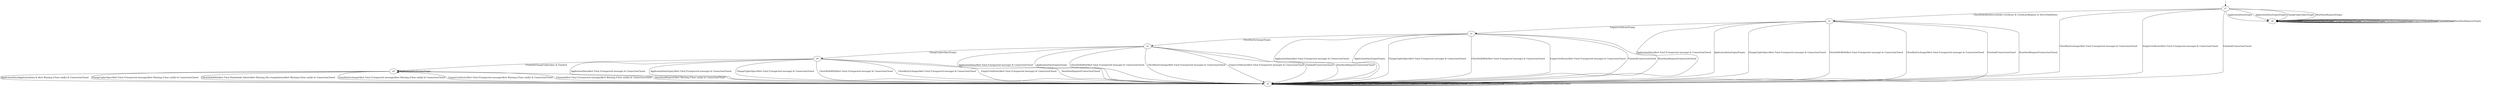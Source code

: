 digraph {
s7 [label="s7"]
s0 [label="s0"]
s1 [label="s1"]
s2 [label="s2"]
s3 [label="s3"]
s4 [label="s4"]
s5 [label="s5"]
s6 [label="s6"]
s7 -> s6 [label="ApplicationData/Empty"];
s7 -> s6 [label="ApplicationDataEmpty/Empty"];
s7 -> s6 [label="ChangeCipherSpec/Empty"];
s7 -> s1 [label="ClientHelloRSA/ServerHello Certificate & CertificateRequest & ServerHelloDone"];
s7 -> s5 [label="ClientKeyExchange/Alert Fatal (Unexpected message) & ConnectionClosed"];
s7 -> s5 [label="EmptyCertificate/Alert Fatal (Unexpected message) & ConnectionClosed"];
s7 -> s5 [label="Finished/ConnectionClosed"];
s7 -> s6 [label="HeartbeatRequest/Empty"];
s0 -> s5 [label="ApplicationData/Alert Fatal (Unexpected message) & ConnectionClosed"];
s0 -> s5 [label="ApplicationDataEmpty/Alert Fatal (Unexpected message) & ConnectionClosed"];
s0 -> s5 [label="ChangeCipherSpec/Alert Fatal (Unexpected message) & ConnectionClosed"];
s0 -> s5 [label="ClientHelloRSA/Alert Fatal (Unexpected message) & ConnectionClosed"];
s0 -> s5 [label="ClientKeyExchange/Alert Fatal (Unexpected message) & ConnectionClosed"];
s0 -> s5 [label="EmptyCertificate/Alert Fatal (Unexpected message) & ConnectionClosed"];
s0 -> s4 [label="Finished/ChangeCipherSpec & Finished"];
s0 -> s5 [label="HeartbeatRequest/ConnectionClosed"];
s1 -> s5 [label="ApplicationData/Alert Fatal (Unexpected message) & ConnectionClosed"];
s1 -> s5 [label="ApplicationDataEmpty/Empty"];
s1 -> s5 [label="ChangeCipherSpec/Alert Fatal (Unexpected message) & ConnectionClosed"];
s1 -> s5 [label="ClientHelloRSA/Alert Fatal (Unexpected message) & ConnectionClosed"];
s1 -> s5 [label="ClientKeyExchange/Alert Fatal (Unexpected message) & ConnectionClosed"];
s1 -> s2 [label="EmptyCertificate/Empty"];
s1 -> s5 [label="Finished/ConnectionClosed"];
s1 -> s5 [label="HeartbeatRequest/ConnectionClosed"];
s2 -> s5 [label="ApplicationData/Alert Fatal (Unexpected message) & ConnectionClosed"];
s2 -> s5 [label="ApplicationDataEmpty/Empty"];
s2 -> s5 [label="ChangeCipherSpec/Alert Fatal (Unexpected message) & ConnectionClosed"];
s2 -> s5 [label="ClientHelloRSA/Alert Fatal (Unexpected message) & ConnectionClosed"];
s2 -> s3 [label="ClientKeyExchange/Empty"];
s2 -> s5 [label="EmptyCertificate/Alert Fatal (Unexpected message) & ConnectionClosed"];
s2 -> s5 [label="Finished/ConnectionClosed"];
s2 -> s5 [label="HeartbeatRequest/ConnectionClosed"];
s3 -> s5 [label="ApplicationData/Alert Fatal (Unexpected message) & ConnectionClosed"];
s3 -> s5 [label="ApplicationDataEmpty/Empty"];
s3 -> s0 [label="ChangeCipherSpec/Empty"];
s3 -> s5 [label="ClientHelloRSA/Alert Fatal (Unexpected message) & ConnectionClosed"];
s3 -> s5 [label="ClientKeyExchange/Alert Fatal (Unexpected message) & ConnectionClosed"];
s3 -> s5 [label="EmptyCertificate/Alert Fatal (Unexpected message) & ConnectionClosed"];
s3 -> s5 [label="Finished/ConnectionClosed"];
s3 -> s5 [label="HeartbeatRequest/ConnectionClosed"];
s4 -> s5 [label="ApplicationData/ApplicationData & Alert Warning (Close notify) & ConnectionClosed"];
s4 -> s4 [label="ApplicationDataEmpty/Empty"];
s4 -> s5 [label="ChangeCipherSpec/Alert Fatal (Unexpected message)Alert Warning (Close notify) & ConnectionClosed"];
s4 -> s5 [label="ClientHelloRSA/Alert Fatal (Handshake failure)Alert Warning (No renegotiation)Alert Warning (Close notify) & ConnectionClosed"];
s4 -> s5 [label="ClientKeyExchange/Alert Fatal (Unexpected message)Alert Warning (Close notify) & ConnectionClosed"];
s4 -> s5 [label="EmptyCertificate/Alert Fatal (Unexpected message)Alert Warning (Close notify) & ConnectionClosed"];
s4 -> s5 [label="Finished/Alert Fatal (Unexpected message)Alert Warning (Close notify) & ConnectionClosed"];
s4 -> s5 [label="HeartbeatRequest/Alert Warning (Close notify) & ConnectionClosed"];
s5 -> s5 [label="ApplicationData/ConnectionClosed"];
s5 -> s5 [label="ApplicationDataEmpty/ConnectionClosed"];
s5 -> s5 [label="ChangeCipherSpec/ConnectionClosed"];
s5 -> s5 [label="ClientHelloRSA/ConnectionClosed"];
s5 -> s5 [label="ClientKeyExchange/ConnectionClosed"];
s5 -> s5 [label="EmptyCertificate/ConnectionClosed"];
s5 -> s5 [label="Finished/ConnectionClosed"];
s5 -> s5 [label="HeartbeatRequest/ConnectionClosed"];
s6 -> s6 [label="ApplicationData/Empty"];
s6 -> s6 [label="ApplicationDataEmpty/Empty"];
s6 -> s6 [label="ChangeCipherSpec/Empty"];
s6 -> s6 [label="ClientHelloRSA/Empty"];
s6 -> s6 [label="ClientKeyExchange/Empty"];
s6 -> s6 [label="EmptyCertificate/Empty"];
s6 -> s6 [label="Finished/Empty"];
s6 -> s6 [label="HeartbeatRequest/Empty"];

__start0 [label="" shape="none" width="0" height="0"];
__start0 -> s7;
}

